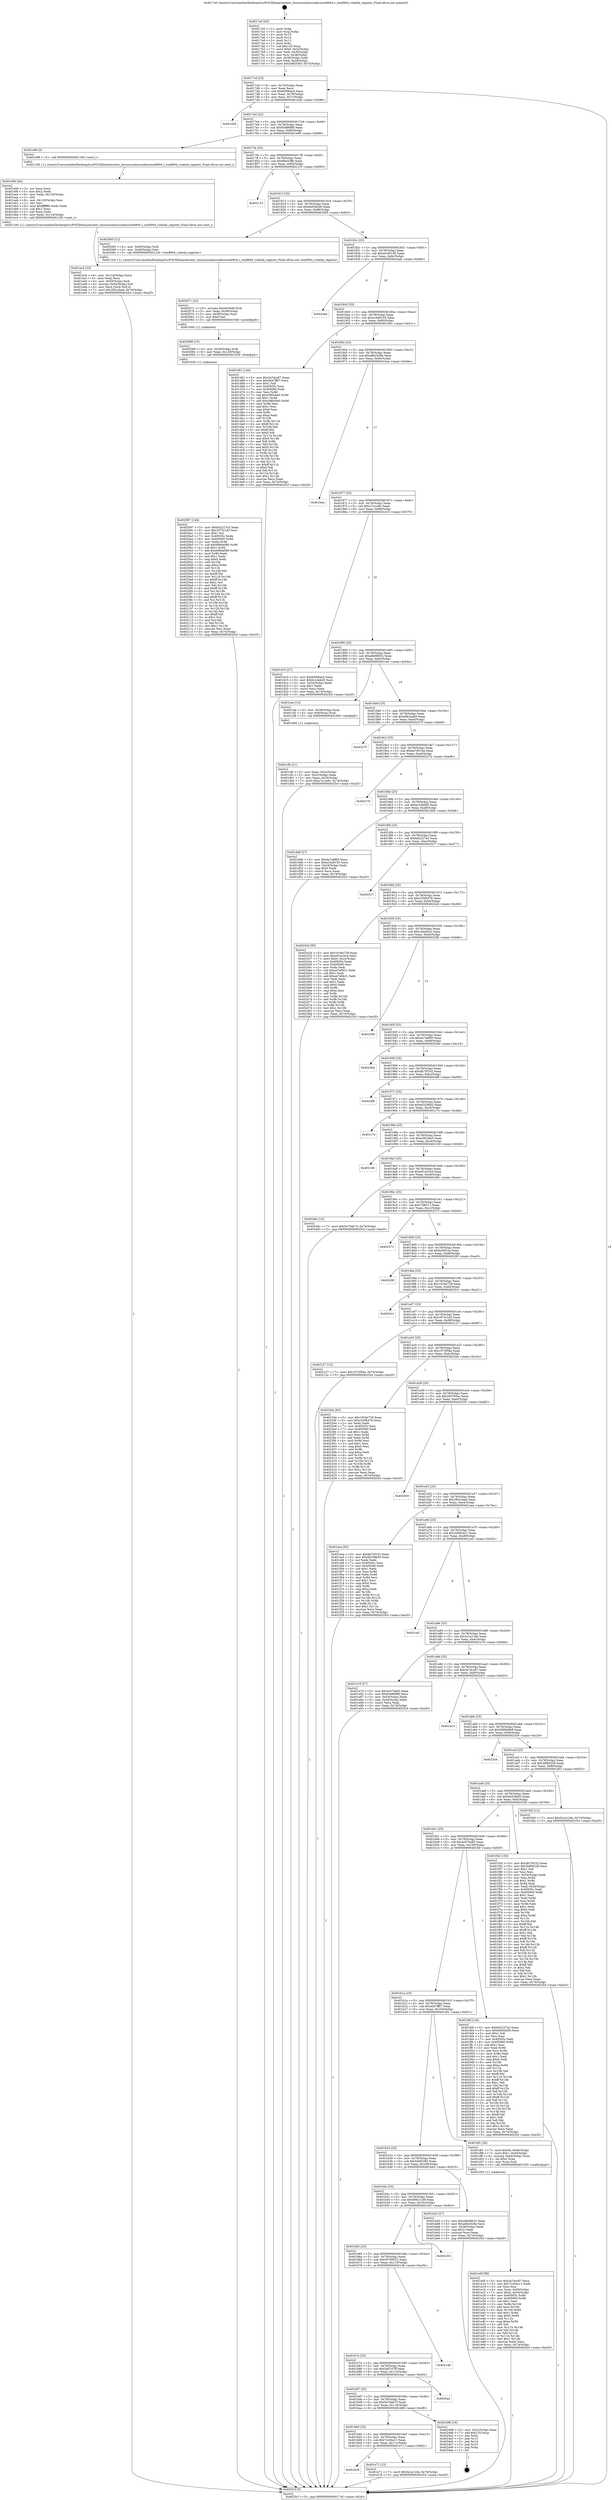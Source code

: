digraph "0x4017a0" {
  label = "0x4017a0 (/mnt/c/Users/mathe/Desktop/tcc/POCII/binaries/extr_linuxsoundsoccodecswm8904.c_wm8904_volatile_register_Final-ollvm.out::main(0))"
  labelloc = "t"
  node[shape=record]

  Entry [label="",width=0.3,height=0.3,shape=circle,fillcolor=black,style=filled]
  "0x4017cd" [label="{
     0x4017cd [23]\l
     | [instrs]\l
     &nbsp;&nbsp;0x4017cd \<+3\>: mov -0x74(%rbp),%eax\l
     &nbsp;&nbsp;0x4017d0 \<+2\>: mov %eax,%ecx\l
     &nbsp;&nbsp;0x4017d2 \<+6\>: sub $0x82f06ae5,%ecx\l
     &nbsp;&nbsp;0x4017d8 \<+3\>: mov %eax,-0x78(%rbp)\l
     &nbsp;&nbsp;0x4017db \<+3\>: mov %ecx,-0x7c(%rbp)\l
     &nbsp;&nbsp;0x4017de \<+6\>: je 0000000000401d2b \<main+0x58b\>\l
  }"]
  "0x401d2b" [label="{
     0x401d2b\l
  }", style=dashed]
  "0x4017e4" [label="{
     0x4017e4 [22]\l
     | [instrs]\l
     &nbsp;&nbsp;0x4017e4 \<+5\>: jmp 00000000004017e9 \<main+0x49\>\l
     &nbsp;&nbsp;0x4017e9 \<+3\>: mov -0x78(%rbp),%eax\l
     &nbsp;&nbsp;0x4017ec \<+5\>: sub $0x93d86f88,%eax\l
     &nbsp;&nbsp;0x4017f1 \<+3\>: mov %eax,-0x80(%rbp)\l
     &nbsp;&nbsp;0x4017f4 \<+6\>: je 0000000000401e98 \<main+0x6f8\>\l
  }"]
  Exit [label="",width=0.3,height=0.3,shape=circle,fillcolor=black,style=filled,peripheries=2]
  "0x401e98" [label="{
     0x401e98 [5]\l
     | [instrs]\l
     &nbsp;&nbsp;0x401e98 \<+5\>: call 0000000000401160 \<next_i\>\l
     | [calls]\l
     &nbsp;&nbsp;0x401160 \{1\} (/mnt/c/Users/mathe/Desktop/tcc/POCII/binaries/extr_linuxsoundsoccodecswm8904.c_wm8904_volatile_register_Final-ollvm.out::next_i)\l
  }"]
  "0x4017fa" [label="{
     0x4017fa [25]\l
     | [instrs]\l
     &nbsp;&nbsp;0x4017fa \<+5\>: jmp 00000000004017ff \<main+0x5f\>\l
     &nbsp;&nbsp;0x4017ff \<+3\>: mov -0x78(%rbp),%eax\l
     &nbsp;&nbsp;0x401802 \<+5\>: sub $0x98e43ffe,%eax\l
     &nbsp;&nbsp;0x401807 \<+6\>: mov %eax,-0x84(%rbp)\l
     &nbsp;&nbsp;0x40180d \<+6\>: je 0000000000402133 \<main+0x993\>\l
  }"]
  "0x402097" [label="{
     0x402097 [144]\l
     | [instrs]\l
     &nbsp;&nbsp;0x402097 \<+5\>: mov $0xbd2227a3,%eax\l
     &nbsp;&nbsp;0x40209c \<+5\>: mov $0x1873c1d3,%esi\l
     &nbsp;&nbsp;0x4020a1 \<+2\>: mov $0x1,%cl\l
     &nbsp;&nbsp;0x4020a3 \<+7\>: mov 0x40505c,%edx\l
     &nbsp;&nbsp;0x4020aa \<+8\>: mov 0x405060,%r8d\l
     &nbsp;&nbsp;0x4020b2 \<+3\>: mov %edx,%r9d\l
     &nbsp;&nbsp;0x4020b5 \<+7\>: sub $0xe99da080,%r9d\l
     &nbsp;&nbsp;0x4020bc \<+4\>: sub $0x1,%r9d\l
     &nbsp;&nbsp;0x4020c0 \<+7\>: add $0xe99da080,%r9d\l
     &nbsp;&nbsp;0x4020c7 \<+4\>: imul %r9d,%edx\l
     &nbsp;&nbsp;0x4020cb \<+3\>: and $0x1,%edx\l
     &nbsp;&nbsp;0x4020ce \<+3\>: cmp $0x0,%edx\l
     &nbsp;&nbsp;0x4020d1 \<+4\>: sete %r10b\l
     &nbsp;&nbsp;0x4020d5 \<+4\>: cmp $0xa,%r8d\l
     &nbsp;&nbsp;0x4020d9 \<+4\>: setl %r11b\l
     &nbsp;&nbsp;0x4020dd \<+3\>: mov %r10b,%bl\l
     &nbsp;&nbsp;0x4020e0 \<+3\>: xor $0xff,%bl\l
     &nbsp;&nbsp;0x4020e3 \<+3\>: mov %r11b,%r14b\l
     &nbsp;&nbsp;0x4020e6 \<+4\>: xor $0xff,%r14b\l
     &nbsp;&nbsp;0x4020ea \<+3\>: xor $0x1,%cl\l
     &nbsp;&nbsp;0x4020ed \<+3\>: mov %bl,%r15b\l
     &nbsp;&nbsp;0x4020f0 \<+4\>: and $0xff,%r15b\l
     &nbsp;&nbsp;0x4020f4 \<+3\>: and %cl,%r10b\l
     &nbsp;&nbsp;0x4020f7 \<+3\>: mov %r14b,%r12b\l
     &nbsp;&nbsp;0x4020fa \<+4\>: and $0xff,%r12b\l
     &nbsp;&nbsp;0x4020fe \<+3\>: and %cl,%r11b\l
     &nbsp;&nbsp;0x402101 \<+3\>: or %r10b,%r15b\l
     &nbsp;&nbsp;0x402104 \<+3\>: or %r11b,%r12b\l
     &nbsp;&nbsp;0x402107 \<+3\>: xor %r12b,%r15b\l
     &nbsp;&nbsp;0x40210a \<+3\>: or %r14b,%bl\l
     &nbsp;&nbsp;0x40210d \<+3\>: xor $0xff,%bl\l
     &nbsp;&nbsp;0x402110 \<+3\>: or $0x1,%cl\l
     &nbsp;&nbsp;0x402113 \<+2\>: and %cl,%bl\l
     &nbsp;&nbsp;0x402115 \<+3\>: or %bl,%r15b\l
     &nbsp;&nbsp;0x402118 \<+4\>: test $0x1,%r15b\l
     &nbsp;&nbsp;0x40211c \<+3\>: cmovne %esi,%eax\l
     &nbsp;&nbsp;0x40211f \<+3\>: mov %eax,-0x74(%rbp)\l
     &nbsp;&nbsp;0x402122 \<+5\>: jmp 00000000004025cf \<main+0xe2f\>\l
  }"]
  "0x402133" [label="{
     0x402133\l
  }", style=dashed]
  "0x401813" [label="{
     0x401813 [25]\l
     | [instrs]\l
     &nbsp;&nbsp;0x401813 \<+5\>: jmp 0000000000401818 \<main+0x78\>\l
     &nbsp;&nbsp;0x401818 \<+3\>: mov -0x78(%rbp),%eax\l
     &nbsp;&nbsp;0x40181b \<+5\>: sub $0x9a93d2d0,%eax\l
     &nbsp;&nbsp;0x401820 \<+6\>: mov %eax,-0x88(%rbp)\l
     &nbsp;&nbsp;0x401826 \<+6\>: je 0000000000402065 \<main+0x8c5\>\l
  }"]
  "0x402088" [label="{
     0x402088 [15]\l
     | [instrs]\l
     &nbsp;&nbsp;0x402088 \<+4\>: mov -0x50(%rbp),%rdi\l
     &nbsp;&nbsp;0x40208c \<+6\>: mov %eax,-0x128(%rbp)\l
     &nbsp;&nbsp;0x402092 \<+5\>: call 0000000000401030 \<free@plt\>\l
     | [calls]\l
     &nbsp;&nbsp;0x401030 \{1\} (unknown)\l
  }"]
  "0x402065" [label="{
     0x402065 [12]\l
     | [instrs]\l
     &nbsp;&nbsp;0x402065 \<+4\>: mov -0x50(%rbp),%rdi\l
     &nbsp;&nbsp;0x402069 \<+3\>: mov -0x40(%rbp),%esi\l
     &nbsp;&nbsp;0x40206c \<+5\>: call 00000000004013c0 \<wm8904_volatile_register\>\l
     | [calls]\l
     &nbsp;&nbsp;0x4013c0 \{1\} (/mnt/c/Users/mathe/Desktop/tcc/POCII/binaries/extr_linuxsoundsoccodecswm8904.c_wm8904_volatile_register_Final-ollvm.out::wm8904_volatile_register)\l
  }"]
  "0x40182c" [label="{
     0x40182c [25]\l
     | [instrs]\l
     &nbsp;&nbsp;0x40182c \<+5\>: jmp 0000000000401831 \<main+0x91\>\l
     &nbsp;&nbsp;0x401831 \<+3\>: mov -0x78(%rbp),%eax\l
     &nbsp;&nbsp;0x401834 \<+5\>: sub $0xa0cd5140,%eax\l
     &nbsp;&nbsp;0x401839 \<+6\>: mov %eax,-0x8c(%rbp)\l
     &nbsp;&nbsp;0x40183f \<+6\>: je 00000000004024ab \<main+0xd0b\>\l
  }"]
  "0x402071" [label="{
     0x402071 [23]\l
     | [instrs]\l
     &nbsp;&nbsp;0x402071 \<+10\>: movabs $0x4030d6,%rdi\l
     &nbsp;&nbsp;0x40207b \<+3\>: mov %eax,-0x58(%rbp)\l
     &nbsp;&nbsp;0x40207e \<+3\>: mov -0x58(%rbp),%esi\l
     &nbsp;&nbsp;0x402081 \<+2\>: mov $0x0,%al\l
     &nbsp;&nbsp;0x402083 \<+5\>: call 0000000000401040 \<printf@plt\>\l
     | [calls]\l
     &nbsp;&nbsp;0x401040 \{1\} (unknown)\l
  }"]
  "0x4024ab" [label="{
     0x4024ab\l
  }", style=dashed]
  "0x401845" [label="{
     0x401845 [25]\l
     | [instrs]\l
     &nbsp;&nbsp;0x401845 \<+5\>: jmp 000000000040184a \<main+0xaa\>\l
     &nbsp;&nbsp;0x40184a \<+3\>: mov -0x78(%rbp),%eax\l
     &nbsp;&nbsp;0x40184d \<+5\>: sub $0xa16a9155,%eax\l
     &nbsp;&nbsp;0x401852 \<+6\>: mov %eax,-0x90(%rbp)\l
     &nbsp;&nbsp;0x401858 \<+6\>: je 0000000000401d61 \<main+0x5c1\>\l
  }"]
  "0x401ec9" [label="{
     0x401ec9 [33]\l
     | [instrs]\l
     &nbsp;&nbsp;0x401ec9 \<+6\>: mov -0x124(%rbp),%ecx\l
     &nbsp;&nbsp;0x401ecf \<+3\>: imul %eax,%ecx\l
     &nbsp;&nbsp;0x401ed2 \<+4\>: mov -0x50(%rbp),%rdi\l
     &nbsp;&nbsp;0x401ed6 \<+4\>: movslq -0x54(%rbp),%r8\l
     &nbsp;&nbsp;0x401eda \<+4\>: mov %ecx,(%rdi,%r8,4)\l
     &nbsp;&nbsp;0x401ede \<+7\>: movl $0x283ccbad,-0x74(%rbp)\l
     &nbsp;&nbsp;0x401ee5 \<+5\>: jmp 00000000004025cf \<main+0xe2f\>\l
  }"]
  "0x401d61" [label="{
     0x401d61 [144]\l
     | [instrs]\l
     &nbsp;&nbsp;0x401d61 \<+5\>: mov $0x3a7dcc87,%eax\l
     &nbsp;&nbsp;0x401d66 \<+5\>: mov $0x4d47ff87,%ecx\l
     &nbsp;&nbsp;0x401d6b \<+2\>: mov $0x1,%dl\l
     &nbsp;&nbsp;0x401d6d \<+7\>: mov 0x40505c,%esi\l
     &nbsp;&nbsp;0x401d74 \<+7\>: mov 0x405060,%edi\l
     &nbsp;&nbsp;0x401d7b \<+3\>: mov %esi,%r8d\l
     &nbsp;&nbsp;0x401d7e \<+7\>: sub $0xc080cbe0,%r8d\l
     &nbsp;&nbsp;0x401d85 \<+4\>: sub $0x1,%r8d\l
     &nbsp;&nbsp;0x401d89 \<+7\>: add $0xc080cbe0,%r8d\l
     &nbsp;&nbsp;0x401d90 \<+4\>: imul %r8d,%esi\l
     &nbsp;&nbsp;0x401d94 \<+3\>: and $0x1,%esi\l
     &nbsp;&nbsp;0x401d97 \<+3\>: cmp $0x0,%esi\l
     &nbsp;&nbsp;0x401d9a \<+4\>: sete %r9b\l
     &nbsp;&nbsp;0x401d9e \<+3\>: cmp $0xa,%edi\l
     &nbsp;&nbsp;0x401da1 \<+4\>: setl %r10b\l
     &nbsp;&nbsp;0x401da5 \<+3\>: mov %r9b,%r11b\l
     &nbsp;&nbsp;0x401da8 \<+4\>: xor $0xff,%r11b\l
     &nbsp;&nbsp;0x401dac \<+3\>: mov %r10b,%bl\l
     &nbsp;&nbsp;0x401daf \<+3\>: xor $0xff,%bl\l
     &nbsp;&nbsp;0x401db2 \<+3\>: xor $0x0,%dl\l
     &nbsp;&nbsp;0x401db5 \<+3\>: mov %r11b,%r14b\l
     &nbsp;&nbsp;0x401db8 \<+4\>: and $0x0,%r14b\l
     &nbsp;&nbsp;0x401dbc \<+3\>: and %dl,%r9b\l
     &nbsp;&nbsp;0x401dbf \<+3\>: mov %bl,%r15b\l
     &nbsp;&nbsp;0x401dc2 \<+4\>: and $0x0,%r15b\l
     &nbsp;&nbsp;0x401dc6 \<+3\>: and %dl,%r10b\l
     &nbsp;&nbsp;0x401dc9 \<+3\>: or %r9b,%r14b\l
     &nbsp;&nbsp;0x401dcc \<+3\>: or %r10b,%r15b\l
     &nbsp;&nbsp;0x401dcf \<+3\>: xor %r15b,%r14b\l
     &nbsp;&nbsp;0x401dd2 \<+3\>: or %bl,%r11b\l
     &nbsp;&nbsp;0x401dd5 \<+4\>: xor $0xff,%r11b\l
     &nbsp;&nbsp;0x401dd9 \<+3\>: or $0x0,%dl\l
     &nbsp;&nbsp;0x401ddc \<+3\>: and %dl,%r11b\l
     &nbsp;&nbsp;0x401ddf \<+3\>: or %r11b,%r14b\l
     &nbsp;&nbsp;0x401de2 \<+4\>: test $0x1,%r14b\l
     &nbsp;&nbsp;0x401de6 \<+3\>: cmovne %ecx,%eax\l
     &nbsp;&nbsp;0x401de9 \<+3\>: mov %eax,-0x74(%rbp)\l
     &nbsp;&nbsp;0x401dec \<+5\>: jmp 00000000004025cf \<main+0xe2f\>\l
  }"]
  "0x40185e" [label="{
     0x40185e [25]\l
     | [instrs]\l
     &nbsp;&nbsp;0x40185e \<+5\>: jmp 0000000000401863 \<main+0xc3\>\l
     &nbsp;&nbsp;0x401863 \<+3\>: mov -0x78(%rbp),%eax\l
     &nbsp;&nbsp;0x401866 \<+5\>: sub $0xa662928e,%eax\l
     &nbsp;&nbsp;0x40186b \<+6\>: mov %eax,-0x94(%rbp)\l
     &nbsp;&nbsp;0x401871 \<+6\>: je 0000000000401bee \<main+0x44e\>\l
  }"]
  "0x401e9d" [label="{
     0x401e9d [44]\l
     | [instrs]\l
     &nbsp;&nbsp;0x401e9d \<+2\>: xor %ecx,%ecx\l
     &nbsp;&nbsp;0x401e9f \<+5\>: mov $0x2,%edx\l
     &nbsp;&nbsp;0x401ea4 \<+6\>: mov %edx,-0x120(%rbp)\l
     &nbsp;&nbsp;0x401eaa \<+1\>: cltd\l
     &nbsp;&nbsp;0x401eab \<+6\>: mov -0x120(%rbp),%esi\l
     &nbsp;&nbsp;0x401eb1 \<+2\>: idiv %esi\l
     &nbsp;&nbsp;0x401eb3 \<+6\>: imul $0xfffffffe,%edx,%edx\l
     &nbsp;&nbsp;0x401eb9 \<+3\>: sub $0x1,%ecx\l
     &nbsp;&nbsp;0x401ebc \<+2\>: sub %ecx,%edx\l
     &nbsp;&nbsp;0x401ebe \<+6\>: mov %edx,-0x124(%rbp)\l
     &nbsp;&nbsp;0x401ec4 \<+5\>: call 0000000000401160 \<next_i\>\l
     | [calls]\l
     &nbsp;&nbsp;0x401160 \{1\} (/mnt/c/Users/mathe/Desktop/tcc/POCII/binaries/extr_linuxsoundsoccodecswm8904.c_wm8904_volatile_register_Final-ollvm.out::next_i)\l
  }"]
  "0x401bee" [label="{
     0x401bee\l
  }", style=dashed]
  "0x401877" [label="{
     0x401877 [25]\l
     | [instrs]\l
     &nbsp;&nbsp;0x401877 \<+5\>: jmp 000000000040187c \<main+0xdc\>\l
     &nbsp;&nbsp;0x40187c \<+3\>: mov -0x78(%rbp),%eax\l
     &nbsp;&nbsp;0x40187f \<+5\>: sub $0xa7ccce8c,%eax\l
     &nbsp;&nbsp;0x401884 \<+6\>: mov %eax,-0x98(%rbp)\l
     &nbsp;&nbsp;0x40188a \<+6\>: je 0000000000401d10 \<main+0x570\>\l
  }"]
  "0x401bc9" [label="{
     0x401bc9\l
  }", style=dashed]
  "0x401d10" [label="{
     0x401d10 [27]\l
     | [instrs]\l
     &nbsp;&nbsp;0x401d10 \<+5\>: mov $0x82f06ae5,%eax\l
     &nbsp;&nbsp;0x401d15 \<+5\>: mov $0xbc1debd5,%ecx\l
     &nbsp;&nbsp;0x401d1a \<+3\>: mov -0x24(%rbp),%edx\l
     &nbsp;&nbsp;0x401d1d \<+3\>: cmp $0x1,%edx\l
     &nbsp;&nbsp;0x401d20 \<+3\>: cmovl %ecx,%eax\l
     &nbsp;&nbsp;0x401d23 \<+3\>: mov %eax,-0x74(%rbp)\l
     &nbsp;&nbsp;0x401d26 \<+5\>: jmp 00000000004025cf \<main+0xe2f\>\l
  }"]
  "0x401890" [label="{
     0x401890 [25]\l
     | [instrs]\l
     &nbsp;&nbsp;0x401890 \<+5\>: jmp 0000000000401895 \<main+0xf5\>\l
     &nbsp;&nbsp;0x401895 \<+3\>: mov -0x78(%rbp),%eax\l
     &nbsp;&nbsp;0x401898 \<+5\>: sub $0xa8b98032,%eax\l
     &nbsp;&nbsp;0x40189d \<+6\>: mov %eax,-0x9c(%rbp)\l
     &nbsp;&nbsp;0x4018a3 \<+6\>: je 0000000000401cee \<main+0x54e\>\l
  }"]
  "0x401e71" [label="{
     0x401e71 [12]\l
     | [instrs]\l
     &nbsp;&nbsp;0x401e71 \<+7\>: movl $0x3a1a12de,-0x74(%rbp)\l
     &nbsp;&nbsp;0x401e78 \<+5\>: jmp 00000000004025cf \<main+0xe2f\>\l
  }"]
  "0x401cee" [label="{
     0x401cee [13]\l
     | [instrs]\l
     &nbsp;&nbsp;0x401cee \<+4\>: mov -0x38(%rbp),%rax\l
     &nbsp;&nbsp;0x401cf2 \<+4\>: mov 0x8(%rax),%rdi\l
     &nbsp;&nbsp;0x401cf6 \<+5\>: call 0000000000401060 \<atoi@plt\>\l
     | [calls]\l
     &nbsp;&nbsp;0x401060 \{1\} (unknown)\l
  }"]
  "0x4018a9" [label="{
     0x4018a9 [25]\l
     | [instrs]\l
     &nbsp;&nbsp;0x4018a9 \<+5\>: jmp 00000000004018ae \<main+0x10e\>\l
     &nbsp;&nbsp;0x4018ae \<+3\>: mov -0x78(%rbp),%eax\l
     &nbsp;&nbsp;0x4018b1 \<+5\>: sub $0xa9b3aab9,%eax\l
     &nbsp;&nbsp;0x4018b6 \<+6\>: mov %eax,-0xa0(%rbp)\l
     &nbsp;&nbsp;0x4018bc \<+6\>: je 000000000040237f \<main+0xbdf\>\l
  }"]
  "0x401bb0" [label="{
     0x401bb0 [25]\l
     | [instrs]\l
     &nbsp;&nbsp;0x401bb0 \<+5\>: jmp 0000000000401bb5 \<main+0x415\>\l
     &nbsp;&nbsp;0x401bb5 \<+3\>: mov -0x78(%rbp),%eax\l
     &nbsp;&nbsp;0x401bb8 \<+5\>: sub $0x7cc04a11,%eax\l
     &nbsp;&nbsp;0x401bbd \<+6\>: mov %eax,-0x11c(%rbp)\l
     &nbsp;&nbsp;0x401bc3 \<+6\>: je 0000000000401e71 \<main+0x6d1\>\l
  }"]
  "0x40237f" [label="{
     0x40237f\l
  }", style=dashed]
  "0x4018c2" [label="{
     0x4018c2 [25]\l
     | [instrs]\l
     &nbsp;&nbsp;0x4018c2 \<+5\>: jmp 00000000004018c7 \<main+0x127\>\l
     &nbsp;&nbsp;0x4018c7 \<+3\>: mov -0x78(%rbp),%eax\l
     &nbsp;&nbsp;0x4018ca \<+5\>: sub $0xba78518a,%eax\l
     &nbsp;&nbsp;0x4018cf \<+6\>: mov %eax,-0xa4(%rbp)\l
     &nbsp;&nbsp;0x4018d5 \<+6\>: je 000000000040227b \<main+0xadb\>\l
  }"]
  "0x402498" [label="{
     0x402498 [19]\l
     | [instrs]\l
     &nbsp;&nbsp;0x402498 \<+3\>: mov -0x2c(%rbp),%eax\l
     &nbsp;&nbsp;0x40249b \<+7\>: add $0x120,%rsp\l
     &nbsp;&nbsp;0x4024a2 \<+1\>: pop %rbx\l
     &nbsp;&nbsp;0x4024a3 \<+2\>: pop %r12\l
     &nbsp;&nbsp;0x4024a5 \<+2\>: pop %r14\l
     &nbsp;&nbsp;0x4024a7 \<+2\>: pop %r15\l
     &nbsp;&nbsp;0x4024a9 \<+1\>: pop %rbp\l
     &nbsp;&nbsp;0x4024aa \<+1\>: ret\l
  }"]
  "0x40227b" [label="{
     0x40227b\l
  }", style=dashed]
  "0x4018db" [label="{
     0x4018db [25]\l
     | [instrs]\l
     &nbsp;&nbsp;0x4018db \<+5\>: jmp 00000000004018e0 \<main+0x140\>\l
     &nbsp;&nbsp;0x4018e0 \<+3\>: mov -0x78(%rbp),%eax\l
     &nbsp;&nbsp;0x4018e3 \<+5\>: sub $0xbc1debd5,%eax\l
     &nbsp;&nbsp;0x4018e8 \<+6\>: mov %eax,-0xa8(%rbp)\l
     &nbsp;&nbsp;0x4018ee \<+6\>: je 0000000000401d46 \<main+0x5a6\>\l
  }"]
  "0x401b97" [label="{
     0x401b97 [25]\l
     | [instrs]\l
     &nbsp;&nbsp;0x401b97 \<+5\>: jmp 0000000000401b9c \<main+0x3fc\>\l
     &nbsp;&nbsp;0x401b9c \<+3\>: mov -0x78(%rbp),%eax\l
     &nbsp;&nbsp;0x401b9f \<+5\>: sub $0x5e70de75,%eax\l
     &nbsp;&nbsp;0x401ba4 \<+6\>: mov %eax,-0x118(%rbp)\l
     &nbsp;&nbsp;0x401baa \<+6\>: je 0000000000402498 \<main+0xcf8\>\l
  }"]
  "0x401d46" [label="{
     0x401d46 [27]\l
     | [instrs]\l
     &nbsp;&nbsp;0x401d46 \<+5\>: mov $0xda7a6f60,%eax\l
     &nbsp;&nbsp;0x401d4b \<+5\>: mov $0xa16a9155,%ecx\l
     &nbsp;&nbsp;0x401d50 \<+3\>: mov -0x24(%rbp),%edx\l
     &nbsp;&nbsp;0x401d53 \<+3\>: cmp $0x0,%edx\l
     &nbsp;&nbsp;0x401d56 \<+3\>: cmove %ecx,%eax\l
     &nbsp;&nbsp;0x401d59 \<+3\>: mov %eax,-0x74(%rbp)\l
     &nbsp;&nbsp;0x401d5c \<+5\>: jmp 00000000004025cf \<main+0xe2f\>\l
  }"]
  "0x4018f4" [label="{
     0x4018f4 [25]\l
     | [instrs]\l
     &nbsp;&nbsp;0x4018f4 \<+5\>: jmp 00000000004018f9 \<main+0x159\>\l
     &nbsp;&nbsp;0x4018f9 \<+3\>: mov -0x78(%rbp),%eax\l
     &nbsp;&nbsp;0x4018fc \<+5\>: sub $0xbd2227a3,%eax\l
     &nbsp;&nbsp;0x401901 \<+6\>: mov %eax,-0xac(%rbp)\l
     &nbsp;&nbsp;0x401907 \<+6\>: je 0000000000402517 \<main+0xd77\>\l
  }"]
  "0x4025a2" [label="{
     0x4025a2\l
  }", style=dashed]
  "0x402517" [label="{
     0x402517\l
  }", style=dashed]
  "0x40190d" [label="{
     0x40190d [25]\l
     | [instrs]\l
     &nbsp;&nbsp;0x40190d \<+5\>: jmp 0000000000401912 \<main+0x172\>\l
     &nbsp;&nbsp;0x401912 \<+3\>: mov -0x78(%rbp),%eax\l
     &nbsp;&nbsp;0x401915 \<+5\>: sub $0xc329b478,%eax\l
     &nbsp;&nbsp;0x40191a \<+6\>: mov %eax,-0xb0(%rbp)\l
     &nbsp;&nbsp;0x401920 \<+6\>: je 000000000040242d \<main+0xc8d\>\l
  }"]
  "0x401b7e" [label="{
     0x401b7e [25]\l
     | [instrs]\l
     &nbsp;&nbsp;0x401b7e \<+5\>: jmp 0000000000401b83 \<main+0x3e3\>\l
     &nbsp;&nbsp;0x401b83 \<+3\>: mov -0x78(%rbp),%eax\l
     &nbsp;&nbsp;0x401b86 \<+5\>: sub $0x5a87d7ff,%eax\l
     &nbsp;&nbsp;0x401b8b \<+6\>: mov %eax,-0x114(%rbp)\l
     &nbsp;&nbsp;0x401b91 \<+6\>: je 00000000004025a2 \<main+0xe02\>\l
  }"]
  "0x40242d" [label="{
     0x40242d [95]\l
     | [instrs]\l
     &nbsp;&nbsp;0x40242d \<+5\>: mov $0x1034e729,%eax\l
     &nbsp;&nbsp;0x402432 \<+5\>: mov $0xe91a33cd,%ecx\l
     &nbsp;&nbsp;0x402437 \<+7\>: movl $0x0,-0x2c(%rbp)\l
     &nbsp;&nbsp;0x40243e \<+7\>: mov 0x40505c,%edx\l
     &nbsp;&nbsp;0x402445 \<+7\>: mov 0x405060,%esi\l
     &nbsp;&nbsp;0x40244c \<+2\>: mov %edx,%edi\l
     &nbsp;&nbsp;0x40244e \<+6\>: sub $0xee7e6b21,%edi\l
     &nbsp;&nbsp;0x402454 \<+3\>: sub $0x1,%edi\l
     &nbsp;&nbsp;0x402457 \<+6\>: add $0xee7e6b21,%edi\l
     &nbsp;&nbsp;0x40245d \<+3\>: imul %edi,%edx\l
     &nbsp;&nbsp;0x402460 \<+3\>: and $0x1,%edx\l
     &nbsp;&nbsp;0x402463 \<+3\>: cmp $0x0,%edx\l
     &nbsp;&nbsp;0x402466 \<+4\>: sete %r8b\l
     &nbsp;&nbsp;0x40246a \<+3\>: cmp $0xa,%esi\l
     &nbsp;&nbsp;0x40246d \<+4\>: setl %r9b\l
     &nbsp;&nbsp;0x402471 \<+3\>: mov %r8b,%r10b\l
     &nbsp;&nbsp;0x402474 \<+3\>: and %r9b,%r10b\l
     &nbsp;&nbsp;0x402477 \<+3\>: xor %r9b,%r8b\l
     &nbsp;&nbsp;0x40247a \<+3\>: or %r8b,%r10b\l
     &nbsp;&nbsp;0x40247d \<+4\>: test $0x1,%r10b\l
     &nbsp;&nbsp;0x402481 \<+3\>: cmovne %ecx,%eax\l
     &nbsp;&nbsp;0x402484 \<+3\>: mov %eax,-0x74(%rbp)\l
     &nbsp;&nbsp;0x402487 \<+5\>: jmp 00000000004025cf \<main+0xe2f\>\l
  }"]
  "0x401926" [label="{
     0x401926 [25]\l
     | [instrs]\l
     &nbsp;&nbsp;0x401926 \<+5\>: jmp 000000000040192b \<main+0x18b\>\l
     &nbsp;&nbsp;0x40192b \<+3\>: mov -0x78(%rbp),%eax\l
     &nbsp;&nbsp;0x40192e \<+5\>: sub $0xc4da45c2,%eax\l
     &nbsp;&nbsp;0x401933 \<+6\>: mov %eax,-0xb4(%rbp)\l
     &nbsp;&nbsp;0x401939 \<+6\>: je 000000000040230b \<main+0xb6b\>\l
  }"]
  "0x4021db" [label="{
     0x4021db\l
  }", style=dashed]
  "0x40230b" [label="{
     0x40230b\l
  }", style=dashed]
  "0x40193f" [label="{
     0x40193f [25]\l
     | [instrs]\l
     &nbsp;&nbsp;0x40193f \<+5\>: jmp 0000000000401944 \<main+0x1a4\>\l
     &nbsp;&nbsp;0x401944 \<+3\>: mov -0x78(%rbp),%eax\l
     &nbsp;&nbsp;0x401947 \<+5\>: sub $0xda7a6f60,%eax\l
     &nbsp;&nbsp;0x40194c \<+6\>: mov %eax,-0xb8(%rbp)\l
     &nbsp;&nbsp;0x401952 \<+6\>: je 00000000004023bd \<main+0xc1d\>\l
  }"]
  "0x401b65" [label="{
     0x401b65 [25]\l
     | [instrs]\l
     &nbsp;&nbsp;0x401b65 \<+5\>: jmp 0000000000401b6a \<main+0x3ca\>\l
     &nbsp;&nbsp;0x401b6a \<+3\>: mov -0x78(%rbp),%eax\l
     &nbsp;&nbsp;0x401b6d \<+5\>: sub $0x59789532,%eax\l
     &nbsp;&nbsp;0x401b72 \<+6\>: mov %eax,-0x110(%rbp)\l
     &nbsp;&nbsp;0x401b78 \<+6\>: je 00000000004021db \<main+0xa3b\>\l
  }"]
  "0x4023bd" [label="{
     0x4023bd\l
  }", style=dashed]
  "0x401958" [label="{
     0x401958 [25]\l
     | [instrs]\l
     &nbsp;&nbsp;0x401958 \<+5\>: jmp 000000000040195d \<main+0x1bd\>\l
     &nbsp;&nbsp;0x40195d \<+3\>: mov -0x78(%rbp),%eax\l
     &nbsp;&nbsp;0x401960 \<+5\>: sub $0xdb75f102,%eax\l
     &nbsp;&nbsp;0x401965 \<+6\>: mov %eax,-0xbc(%rbp)\l
     &nbsp;&nbsp;0x40196b \<+6\>: je 00000000004024f8 \<main+0xd58\>\l
  }"]
  "0x402183" [label="{
     0x402183\l
  }", style=dashed]
  "0x4024f8" [label="{
     0x4024f8\l
  }", style=dashed]
  "0x401971" [label="{
     0x401971 [25]\l
     | [instrs]\l
     &nbsp;&nbsp;0x401971 \<+5\>: jmp 0000000000401976 \<main+0x1d6\>\l
     &nbsp;&nbsp;0x401976 \<+3\>: mov -0x78(%rbp),%eax\l
     &nbsp;&nbsp;0x401979 \<+5\>: sub $0xe03206d3,%eax\l
     &nbsp;&nbsp;0x40197e \<+6\>: mov %eax,-0xc0(%rbp)\l
     &nbsp;&nbsp;0x401984 \<+6\>: je 0000000000401c7e \<main+0x4de\>\l
  }"]
  "0x401e0f" [label="{
     0x401e0f [98]\l
     | [instrs]\l
     &nbsp;&nbsp;0x401e0f \<+5\>: mov $0x3a7dcc87,%ecx\l
     &nbsp;&nbsp;0x401e14 \<+5\>: mov $0x7cc04a11,%edx\l
     &nbsp;&nbsp;0x401e19 \<+2\>: xor %esi,%esi\l
     &nbsp;&nbsp;0x401e1b \<+4\>: mov %rax,-0x50(%rbp)\l
     &nbsp;&nbsp;0x401e1f \<+7\>: movl $0x0,-0x54(%rbp)\l
     &nbsp;&nbsp;0x401e26 \<+8\>: mov 0x40505c,%r8d\l
     &nbsp;&nbsp;0x401e2e \<+8\>: mov 0x405060,%r9d\l
     &nbsp;&nbsp;0x401e36 \<+3\>: sub $0x1,%esi\l
     &nbsp;&nbsp;0x401e39 \<+3\>: mov %r8d,%r10d\l
     &nbsp;&nbsp;0x401e3c \<+3\>: add %esi,%r10d\l
     &nbsp;&nbsp;0x401e3f \<+4\>: imul %r10d,%r8d\l
     &nbsp;&nbsp;0x401e43 \<+4\>: and $0x1,%r8d\l
     &nbsp;&nbsp;0x401e47 \<+4\>: cmp $0x0,%r8d\l
     &nbsp;&nbsp;0x401e4b \<+4\>: sete %r11b\l
     &nbsp;&nbsp;0x401e4f \<+4\>: cmp $0xa,%r9d\l
     &nbsp;&nbsp;0x401e53 \<+3\>: setl %bl\l
     &nbsp;&nbsp;0x401e56 \<+3\>: mov %r11b,%r14b\l
     &nbsp;&nbsp;0x401e59 \<+3\>: and %bl,%r14b\l
     &nbsp;&nbsp;0x401e5c \<+3\>: xor %bl,%r11b\l
     &nbsp;&nbsp;0x401e5f \<+3\>: or %r11b,%r14b\l
     &nbsp;&nbsp;0x401e62 \<+4\>: test $0x1,%r14b\l
     &nbsp;&nbsp;0x401e66 \<+3\>: cmovne %edx,%ecx\l
     &nbsp;&nbsp;0x401e69 \<+3\>: mov %ecx,-0x74(%rbp)\l
     &nbsp;&nbsp;0x401e6c \<+5\>: jmp 00000000004025cf \<main+0xe2f\>\l
  }"]
  "0x401c7e" [label="{
     0x401c7e\l
  }", style=dashed]
  "0x40198a" [label="{
     0x40198a [25]\l
     | [instrs]\l
     &nbsp;&nbsp;0x40198a \<+5\>: jmp 000000000040198f \<main+0x1ef\>\l
     &nbsp;&nbsp;0x40198f \<+3\>: mov -0x78(%rbp),%eax\l
     &nbsp;&nbsp;0x401992 \<+5\>: sub $0xe091fae5,%eax\l
     &nbsp;&nbsp;0x401997 \<+6\>: mov %eax,-0xc4(%rbp)\l
     &nbsp;&nbsp;0x40199d \<+6\>: je 0000000000402168 \<main+0x9c8\>\l
  }"]
  "0x401cfb" [label="{
     0x401cfb [21]\l
     | [instrs]\l
     &nbsp;&nbsp;0x401cfb \<+3\>: mov %eax,-0x3c(%rbp)\l
     &nbsp;&nbsp;0x401cfe \<+3\>: mov -0x3c(%rbp),%eax\l
     &nbsp;&nbsp;0x401d01 \<+3\>: mov %eax,-0x24(%rbp)\l
     &nbsp;&nbsp;0x401d04 \<+7\>: movl $0xa7ccce8c,-0x74(%rbp)\l
     &nbsp;&nbsp;0x401d0b \<+5\>: jmp 00000000004025cf \<main+0xe2f\>\l
  }"]
  "0x402168" [label="{
     0x402168\l
  }", style=dashed]
  "0x4019a3" [label="{
     0x4019a3 [25]\l
     | [instrs]\l
     &nbsp;&nbsp;0x4019a3 \<+5\>: jmp 00000000004019a8 \<main+0x208\>\l
     &nbsp;&nbsp;0x4019a8 \<+3\>: mov -0x78(%rbp),%eax\l
     &nbsp;&nbsp;0x4019ab \<+5\>: sub $0xe91a33cd,%eax\l
     &nbsp;&nbsp;0x4019b0 \<+6\>: mov %eax,-0xc8(%rbp)\l
     &nbsp;&nbsp;0x4019b6 \<+6\>: je 000000000040248c \<main+0xcec\>\l
  }"]
  "0x4017a0" [label="{
     0x4017a0 [45]\l
     | [instrs]\l
     &nbsp;&nbsp;0x4017a0 \<+1\>: push %rbp\l
     &nbsp;&nbsp;0x4017a1 \<+3\>: mov %rsp,%rbp\l
     &nbsp;&nbsp;0x4017a4 \<+2\>: push %r15\l
     &nbsp;&nbsp;0x4017a6 \<+2\>: push %r14\l
     &nbsp;&nbsp;0x4017a8 \<+2\>: push %r12\l
     &nbsp;&nbsp;0x4017aa \<+1\>: push %rbx\l
     &nbsp;&nbsp;0x4017ab \<+7\>: sub $0x120,%rsp\l
     &nbsp;&nbsp;0x4017b2 \<+7\>: movl $0x0,-0x2c(%rbp)\l
     &nbsp;&nbsp;0x4017b9 \<+3\>: mov %edi,-0x30(%rbp)\l
     &nbsp;&nbsp;0x4017bc \<+4\>: mov %rsi,-0x38(%rbp)\l
     &nbsp;&nbsp;0x4017c0 \<+3\>: mov -0x30(%rbp),%edi\l
     &nbsp;&nbsp;0x4017c3 \<+3\>: mov %edi,-0x28(%rbp)\l
     &nbsp;&nbsp;0x4017c6 \<+7\>: movl $0x54fd3365,-0x74(%rbp)\l
  }"]
  "0x40248c" [label="{
     0x40248c [12]\l
     | [instrs]\l
     &nbsp;&nbsp;0x40248c \<+7\>: movl $0x5e70de75,-0x74(%rbp)\l
     &nbsp;&nbsp;0x402493 \<+5\>: jmp 00000000004025cf \<main+0xe2f\>\l
  }"]
  "0x4019bc" [label="{
     0x4019bc [25]\l
     | [instrs]\l
     &nbsp;&nbsp;0x4019bc \<+5\>: jmp 00000000004019c1 \<main+0x221\>\l
     &nbsp;&nbsp;0x4019c1 \<+3\>: mov -0x78(%rbp),%eax\l
     &nbsp;&nbsp;0x4019c4 \<+5\>: sub $0x72f6511,%eax\l
     &nbsp;&nbsp;0x4019c9 \<+6\>: mov %eax,-0xcc(%rbp)\l
     &nbsp;&nbsp;0x4019cf \<+6\>: je 0000000000402373 \<main+0xbd3\>\l
  }"]
  "0x4025cf" [label="{
     0x4025cf [5]\l
     | [instrs]\l
     &nbsp;&nbsp;0x4025cf \<+5\>: jmp 00000000004017cd \<main+0x2d\>\l
  }"]
  "0x402373" [label="{
     0x402373\l
  }", style=dashed]
  "0x4019d5" [label="{
     0x4019d5 [25]\l
     | [instrs]\l
     &nbsp;&nbsp;0x4019d5 \<+5\>: jmp 00000000004019da \<main+0x23a\>\l
     &nbsp;&nbsp;0x4019da \<+3\>: mov -0x78(%rbp),%eax\l
     &nbsp;&nbsp;0x4019dd \<+5\>: sub $0xbc9023a,%eax\l
     &nbsp;&nbsp;0x4019e2 \<+6\>: mov %eax,-0xd0(%rbp)\l
     &nbsp;&nbsp;0x4019e8 \<+6\>: je 000000000040226f \<main+0xacf\>\l
  }"]
  "0x401b4c" [label="{
     0x401b4c [25]\l
     | [instrs]\l
     &nbsp;&nbsp;0x401b4c \<+5\>: jmp 0000000000401b51 \<main+0x3b1\>\l
     &nbsp;&nbsp;0x401b51 \<+3\>: mov -0x78(%rbp),%eax\l
     &nbsp;&nbsp;0x401b54 \<+5\>: sub $0x5892c1d9,%eax\l
     &nbsp;&nbsp;0x401b59 \<+6\>: mov %eax,-0x10c(%rbp)\l
     &nbsp;&nbsp;0x401b5f \<+6\>: je 0000000000402183 \<main+0x9e3\>\l
  }"]
  "0x40226f" [label="{
     0x40226f\l
  }", style=dashed]
  "0x4019ee" [label="{
     0x4019ee [25]\l
     | [instrs]\l
     &nbsp;&nbsp;0x4019ee \<+5\>: jmp 00000000004019f3 \<main+0x253\>\l
     &nbsp;&nbsp;0x4019f3 \<+3\>: mov -0x78(%rbp),%eax\l
     &nbsp;&nbsp;0x4019f6 \<+5\>: sub $0x1034e729,%eax\l
     &nbsp;&nbsp;0x4019fb \<+6\>: mov %eax,-0xd4(%rbp)\l
     &nbsp;&nbsp;0x401a01 \<+6\>: je 00000000004025c1 \<main+0xe21\>\l
  }"]
  "0x401bd3" [label="{
     0x401bd3 [27]\l
     | [instrs]\l
     &nbsp;&nbsp;0x401bd3 \<+5\>: mov $0xa8b98032,%eax\l
     &nbsp;&nbsp;0x401bd8 \<+5\>: mov $0xa662928e,%ecx\l
     &nbsp;&nbsp;0x401bdd \<+3\>: mov -0x28(%rbp),%edx\l
     &nbsp;&nbsp;0x401be0 \<+3\>: cmp $0x2,%edx\l
     &nbsp;&nbsp;0x401be3 \<+3\>: cmovne %ecx,%eax\l
     &nbsp;&nbsp;0x401be6 \<+3\>: mov %eax,-0x74(%rbp)\l
     &nbsp;&nbsp;0x401be9 \<+5\>: jmp 00000000004025cf \<main+0xe2f\>\l
  }"]
  "0x4025c1" [label="{
     0x4025c1\l
  }", style=dashed]
  "0x401a07" [label="{
     0x401a07 [25]\l
     | [instrs]\l
     &nbsp;&nbsp;0x401a07 \<+5\>: jmp 0000000000401a0c \<main+0x26c\>\l
     &nbsp;&nbsp;0x401a0c \<+3\>: mov -0x78(%rbp),%eax\l
     &nbsp;&nbsp;0x401a0f \<+5\>: sub $0x1873c1d3,%eax\l
     &nbsp;&nbsp;0x401a14 \<+6\>: mov %eax,-0xd8(%rbp)\l
     &nbsp;&nbsp;0x401a1a \<+6\>: je 0000000000402127 \<main+0x987\>\l
  }"]
  "0x401b33" [label="{
     0x401b33 [25]\l
     | [instrs]\l
     &nbsp;&nbsp;0x401b33 \<+5\>: jmp 0000000000401b38 \<main+0x398\>\l
     &nbsp;&nbsp;0x401b38 \<+3\>: mov -0x78(%rbp),%eax\l
     &nbsp;&nbsp;0x401b3b \<+5\>: sub $0x54fd3365,%eax\l
     &nbsp;&nbsp;0x401b40 \<+6\>: mov %eax,-0x108(%rbp)\l
     &nbsp;&nbsp;0x401b46 \<+6\>: je 0000000000401bd3 \<main+0x433\>\l
  }"]
  "0x402127" [label="{
     0x402127 [12]\l
     | [instrs]\l
     &nbsp;&nbsp;0x402127 \<+7\>: movl $0x1972f56a,-0x74(%rbp)\l
     &nbsp;&nbsp;0x40212e \<+5\>: jmp 00000000004025cf \<main+0xe2f\>\l
  }"]
  "0x401a20" [label="{
     0x401a20 [25]\l
     | [instrs]\l
     &nbsp;&nbsp;0x401a20 \<+5\>: jmp 0000000000401a25 \<main+0x285\>\l
     &nbsp;&nbsp;0x401a25 \<+3\>: mov -0x78(%rbp),%eax\l
     &nbsp;&nbsp;0x401a28 \<+5\>: sub $0x1972f56a,%eax\l
     &nbsp;&nbsp;0x401a2d \<+6\>: mov %eax,-0xdc(%rbp)\l
     &nbsp;&nbsp;0x401a33 \<+6\>: je 00000000004023da \<main+0xc3a\>\l
  }"]
  "0x401df1" [label="{
     0x401df1 [30]\l
     | [instrs]\l
     &nbsp;&nbsp;0x401df1 \<+7\>: movl $0x64,-0x40(%rbp)\l
     &nbsp;&nbsp;0x401df8 \<+7\>: movl $0x1,-0x44(%rbp)\l
     &nbsp;&nbsp;0x401dff \<+4\>: movslq -0x44(%rbp),%rax\l
     &nbsp;&nbsp;0x401e03 \<+4\>: shl $0x2,%rax\l
     &nbsp;&nbsp;0x401e07 \<+3\>: mov %rax,%rdi\l
     &nbsp;&nbsp;0x401e0a \<+5\>: call 0000000000401050 \<malloc@plt\>\l
     | [calls]\l
     &nbsp;&nbsp;0x401050 \{1\} (unknown)\l
  }"]
  "0x4023da" [label="{
     0x4023da [83]\l
     | [instrs]\l
     &nbsp;&nbsp;0x4023da \<+5\>: mov $0x1034e729,%eax\l
     &nbsp;&nbsp;0x4023df \<+5\>: mov $0xc329b478,%ecx\l
     &nbsp;&nbsp;0x4023e4 \<+2\>: xor %edx,%edx\l
     &nbsp;&nbsp;0x4023e6 \<+7\>: mov 0x40505c,%esi\l
     &nbsp;&nbsp;0x4023ed \<+7\>: mov 0x405060,%edi\l
     &nbsp;&nbsp;0x4023f4 \<+3\>: sub $0x1,%edx\l
     &nbsp;&nbsp;0x4023f7 \<+3\>: mov %esi,%r8d\l
     &nbsp;&nbsp;0x4023fa \<+3\>: add %edx,%r8d\l
     &nbsp;&nbsp;0x4023fd \<+4\>: imul %r8d,%esi\l
     &nbsp;&nbsp;0x402401 \<+3\>: and $0x1,%esi\l
     &nbsp;&nbsp;0x402404 \<+3\>: cmp $0x0,%esi\l
     &nbsp;&nbsp;0x402407 \<+4\>: sete %r9b\l
     &nbsp;&nbsp;0x40240b \<+3\>: cmp $0xa,%edi\l
     &nbsp;&nbsp;0x40240e \<+4\>: setl %r10b\l
     &nbsp;&nbsp;0x402412 \<+3\>: mov %r9b,%r11b\l
     &nbsp;&nbsp;0x402415 \<+3\>: and %r10b,%r11b\l
     &nbsp;&nbsp;0x402418 \<+3\>: xor %r10b,%r9b\l
     &nbsp;&nbsp;0x40241b \<+3\>: or %r9b,%r11b\l
     &nbsp;&nbsp;0x40241e \<+4\>: test $0x1,%r11b\l
     &nbsp;&nbsp;0x402422 \<+3\>: cmovne %ecx,%eax\l
     &nbsp;&nbsp;0x402425 \<+3\>: mov %eax,-0x74(%rbp)\l
     &nbsp;&nbsp;0x402428 \<+5\>: jmp 00000000004025cf \<main+0xe2f\>\l
  }"]
  "0x401a39" [label="{
     0x401a39 [25]\l
     | [instrs]\l
     &nbsp;&nbsp;0x401a39 \<+5\>: jmp 0000000000401a3e \<main+0x29e\>\l
     &nbsp;&nbsp;0x401a3e \<+3\>: mov -0x78(%rbp),%eax\l
     &nbsp;&nbsp;0x401a41 \<+5\>: sub $0x20d795ac,%eax\l
     &nbsp;&nbsp;0x401a46 \<+6\>: mov %eax,-0xe0(%rbp)\l
     &nbsp;&nbsp;0x401a4c \<+6\>: je 0000000000402555 \<main+0xdb5\>\l
  }"]
  "0x401b1a" [label="{
     0x401b1a [25]\l
     | [instrs]\l
     &nbsp;&nbsp;0x401b1a \<+5\>: jmp 0000000000401b1f \<main+0x37f\>\l
     &nbsp;&nbsp;0x401b1f \<+3\>: mov -0x78(%rbp),%eax\l
     &nbsp;&nbsp;0x401b22 \<+5\>: sub $0x4d47ff87,%eax\l
     &nbsp;&nbsp;0x401b27 \<+6\>: mov %eax,-0x104(%rbp)\l
     &nbsp;&nbsp;0x401b2d \<+6\>: je 0000000000401df1 \<main+0x651\>\l
  }"]
  "0x402555" [label="{
     0x402555\l
  }", style=dashed]
  "0x401a52" [label="{
     0x401a52 [25]\l
     | [instrs]\l
     &nbsp;&nbsp;0x401a52 \<+5\>: jmp 0000000000401a57 \<main+0x2b7\>\l
     &nbsp;&nbsp;0x401a57 \<+3\>: mov -0x78(%rbp),%eax\l
     &nbsp;&nbsp;0x401a5a \<+5\>: sub $0x283ccbad,%eax\l
     &nbsp;&nbsp;0x401a5f \<+6\>: mov %eax,-0xe4(%rbp)\l
     &nbsp;&nbsp;0x401a65 \<+6\>: je 0000000000401eea \<main+0x74a\>\l
  }"]
  "0x401fdf" [label="{
     0x401fdf [134]\l
     | [instrs]\l
     &nbsp;&nbsp;0x401fdf \<+5\>: mov $0xbd2227a3,%eax\l
     &nbsp;&nbsp;0x401fe4 \<+5\>: mov $0x9a93d2d0,%ecx\l
     &nbsp;&nbsp;0x401fe9 \<+2\>: mov $0x1,%dl\l
     &nbsp;&nbsp;0x401feb \<+2\>: xor %esi,%esi\l
     &nbsp;&nbsp;0x401fed \<+7\>: mov 0x40505c,%edi\l
     &nbsp;&nbsp;0x401ff4 \<+8\>: mov 0x405060,%r8d\l
     &nbsp;&nbsp;0x401ffc \<+3\>: sub $0x1,%esi\l
     &nbsp;&nbsp;0x401fff \<+3\>: mov %edi,%r9d\l
     &nbsp;&nbsp;0x402002 \<+3\>: add %esi,%r9d\l
     &nbsp;&nbsp;0x402005 \<+4\>: imul %r9d,%edi\l
     &nbsp;&nbsp;0x402009 \<+3\>: and $0x1,%edi\l
     &nbsp;&nbsp;0x40200c \<+3\>: cmp $0x0,%edi\l
     &nbsp;&nbsp;0x40200f \<+4\>: sete %r10b\l
     &nbsp;&nbsp;0x402013 \<+4\>: cmp $0xa,%r8d\l
     &nbsp;&nbsp;0x402017 \<+4\>: setl %r11b\l
     &nbsp;&nbsp;0x40201b \<+3\>: mov %r10b,%bl\l
     &nbsp;&nbsp;0x40201e \<+3\>: xor $0xff,%bl\l
     &nbsp;&nbsp;0x402021 \<+3\>: mov %r11b,%r14b\l
     &nbsp;&nbsp;0x402024 \<+4\>: xor $0xff,%r14b\l
     &nbsp;&nbsp;0x402028 \<+3\>: xor $0x1,%dl\l
     &nbsp;&nbsp;0x40202b \<+3\>: mov %bl,%r15b\l
     &nbsp;&nbsp;0x40202e \<+4\>: and $0xff,%r15b\l
     &nbsp;&nbsp;0x402032 \<+3\>: and %dl,%r10b\l
     &nbsp;&nbsp;0x402035 \<+3\>: mov %r14b,%r12b\l
     &nbsp;&nbsp;0x402038 \<+4\>: and $0xff,%r12b\l
     &nbsp;&nbsp;0x40203c \<+3\>: and %dl,%r11b\l
     &nbsp;&nbsp;0x40203f \<+3\>: or %r10b,%r15b\l
     &nbsp;&nbsp;0x402042 \<+3\>: or %r11b,%r12b\l
     &nbsp;&nbsp;0x402045 \<+3\>: xor %r12b,%r15b\l
     &nbsp;&nbsp;0x402048 \<+3\>: or %r14b,%bl\l
     &nbsp;&nbsp;0x40204b \<+3\>: xor $0xff,%bl\l
     &nbsp;&nbsp;0x40204e \<+3\>: or $0x1,%dl\l
     &nbsp;&nbsp;0x402051 \<+2\>: and %dl,%bl\l
     &nbsp;&nbsp;0x402053 \<+3\>: or %bl,%r15b\l
     &nbsp;&nbsp;0x402056 \<+4\>: test $0x1,%r15b\l
     &nbsp;&nbsp;0x40205a \<+3\>: cmovne %ecx,%eax\l
     &nbsp;&nbsp;0x40205d \<+3\>: mov %eax,-0x74(%rbp)\l
     &nbsp;&nbsp;0x402060 \<+5\>: jmp 00000000004025cf \<main+0xe2f\>\l
  }"]
  "0x401eea" [label="{
     0x401eea [83]\l
     | [instrs]\l
     &nbsp;&nbsp;0x401eea \<+5\>: mov $0xdb75f102,%eax\l
     &nbsp;&nbsp;0x401eef \<+5\>: mov $0x4b328b93,%ecx\l
     &nbsp;&nbsp;0x401ef4 \<+2\>: xor %edx,%edx\l
     &nbsp;&nbsp;0x401ef6 \<+7\>: mov 0x40505c,%esi\l
     &nbsp;&nbsp;0x401efd \<+7\>: mov 0x405060,%edi\l
     &nbsp;&nbsp;0x401f04 \<+3\>: sub $0x1,%edx\l
     &nbsp;&nbsp;0x401f07 \<+3\>: mov %esi,%r8d\l
     &nbsp;&nbsp;0x401f0a \<+3\>: add %edx,%r8d\l
     &nbsp;&nbsp;0x401f0d \<+4\>: imul %r8d,%esi\l
     &nbsp;&nbsp;0x401f11 \<+3\>: and $0x1,%esi\l
     &nbsp;&nbsp;0x401f14 \<+3\>: cmp $0x0,%esi\l
     &nbsp;&nbsp;0x401f17 \<+4\>: sete %r9b\l
     &nbsp;&nbsp;0x401f1b \<+3\>: cmp $0xa,%edi\l
     &nbsp;&nbsp;0x401f1e \<+4\>: setl %r10b\l
     &nbsp;&nbsp;0x401f22 \<+3\>: mov %r9b,%r11b\l
     &nbsp;&nbsp;0x401f25 \<+3\>: and %r10b,%r11b\l
     &nbsp;&nbsp;0x401f28 \<+3\>: xor %r10b,%r9b\l
     &nbsp;&nbsp;0x401f2b \<+3\>: or %r9b,%r11b\l
     &nbsp;&nbsp;0x401f2e \<+4\>: test $0x1,%r11b\l
     &nbsp;&nbsp;0x401f32 \<+3\>: cmovne %ecx,%eax\l
     &nbsp;&nbsp;0x401f35 \<+3\>: mov %eax,-0x74(%rbp)\l
     &nbsp;&nbsp;0x401f38 \<+5\>: jmp 00000000004025cf \<main+0xe2f\>\l
  }"]
  "0x401a6b" [label="{
     0x401a6b [25]\l
     | [instrs]\l
     &nbsp;&nbsp;0x401a6b \<+5\>: jmp 0000000000401a70 \<main+0x2d0\>\l
     &nbsp;&nbsp;0x401a70 \<+3\>: mov -0x78(%rbp),%eax\l
     &nbsp;&nbsp;0x401a73 \<+5\>: sub $0x2d062e21,%eax\l
     &nbsp;&nbsp;0x401a78 \<+6\>: mov %eax,-0xe8(%rbp)\l
     &nbsp;&nbsp;0x401a7e \<+6\>: je 0000000000401ce2 \<main+0x542\>\l
  }"]
  "0x401b01" [label="{
     0x401b01 [25]\l
     | [instrs]\l
     &nbsp;&nbsp;0x401b01 \<+5\>: jmp 0000000000401b06 \<main+0x366\>\l
     &nbsp;&nbsp;0x401b06 \<+3\>: mov -0x78(%rbp),%eax\l
     &nbsp;&nbsp;0x401b09 \<+5\>: sub $0x4c07be85,%eax\l
     &nbsp;&nbsp;0x401b0e \<+6\>: mov %eax,-0x100(%rbp)\l
     &nbsp;&nbsp;0x401b14 \<+6\>: je 0000000000401fdf \<main+0x83f\>\l
  }"]
  "0x401ce2" [label="{
     0x401ce2\l
  }", style=dashed]
  "0x401a84" [label="{
     0x401a84 [25]\l
     | [instrs]\l
     &nbsp;&nbsp;0x401a84 \<+5\>: jmp 0000000000401a89 \<main+0x2e9\>\l
     &nbsp;&nbsp;0x401a89 \<+3\>: mov -0x78(%rbp),%eax\l
     &nbsp;&nbsp;0x401a8c \<+5\>: sub $0x3a1a12de,%eax\l
     &nbsp;&nbsp;0x401a91 \<+6\>: mov %eax,-0xec(%rbp)\l
     &nbsp;&nbsp;0x401a97 \<+6\>: je 0000000000401e7d \<main+0x6dd\>\l
  }"]
  "0x401f3d" [label="{
     0x401f3d [150]\l
     | [instrs]\l
     &nbsp;&nbsp;0x401f3d \<+5\>: mov $0xdb75f102,%eax\l
     &nbsp;&nbsp;0x401f42 \<+5\>: mov $0x3bf84328,%ecx\l
     &nbsp;&nbsp;0x401f47 \<+2\>: mov $0x1,%dl\l
     &nbsp;&nbsp;0x401f49 \<+2\>: xor %esi,%esi\l
     &nbsp;&nbsp;0x401f4b \<+3\>: mov -0x54(%rbp),%edi\l
     &nbsp;&nbsp;0x401f4e \<+3\>: mov %esi,%r8d\l
     &nbsp;&nbsp;0x401f51 \<+4\>: sub $0x1,%r8d\l
     &nbsp;&nbsp;0x401f55 \<+3\>: sub %r8d,%edi\l
     &nbsp;&nbsp;0x401f58 \<+3\>: mov %edi,-0x54(%rbp)\l
     &nbsp;&nbsp;0x401f5b \<+7\>: mov 0x40505c,%edi\l
     &nbsp;&nbsp;0x401f62 \<+8\>: mov 0x405060,%r8d\l
     &nbsp;&nbsp;0x401f6a \<+3\>: sub $0x1,%esi\l
     &nbsp;&nbsp;0x401f6d \<+3\>: mov %edi,%r9d\l
     &nbsp;&nbsp;0x401f70 \<+3\>: add %esi,%r9d\l
     &nbsp;&nbsp;0x401f73 \<+4\>: imul %r9d,%edi\l
     &nbsp;&nbsp;0x401f77 \<+3\>: and $0x1,%edi\l
     &nbsp;&nbsp;0x401f7a \<+3\>: cmp $0x0,%edi\l
     &nbsp;&nbsp;0x401f7d \<+4\>: sete %r10b\l
     &nbsp;&nbsp;0x401f81 \<+4\>: cmp $0xa,%r8d\l
     &nbsp;&nbsp;0x401f85 \<+4\>: setl %r11b\l
     &nbsp;&nbsp;0x401f89 \<+3\>: mov %r10b,%bl\l
     &nbsp;&nbsp;0x401f8c \<+3\>: xor $0xff,%bl\l
     &nbsp;&nbsp;0x401f8f \<+3\>: mov %r11b,%r14b\l
     &nbsp;&nbsp;0x401f92 \<+4\>: xor $0xff,%r14b\l
     &nbsp;&nbsp;0x401f96 \<+3\>: xor $0x1,%dl\l
     &nbsp;&nbsp;0x401f99 \<+3\>: mov %bl,%r15b\l
     &nbsp;&nbsp;0x401f9c \<+4\>: and $0xff,%r15b\l
     &nbsp;&nbsp;0x401fa0 \<+3\>: and %dl,%r10b\l
     &nbsp;&nbsp;0x401fa3 \<+3\>: mov %r14b,%r12b\l
     &nbsp;&nbsp;0x401fa6 \<+4\>: and $0xff,%r12b\l
     &nbsp;&nbsp;0x401faa \<+3\>: and %dl,%r11b\l
     &nbsp;&nbsp;0x401fad \<+3\>: or %r10b,%r15b\l
     &nbsp;&nbsp;0x401fb0 \<+3\>: or %r11b,%r12b\l
     &nbsp;&nbsp;0x401fb3 \<+3\>: xor %r12b,%r15b\l
     &nbsp;&nbsp;0x401fb6 \<+3\>: or %r14b,%bl\l
     &nbsp;&nbsp;0x401fb9 \<+3\>: xor $0xff,%bl\l
     &nbsp;&nbsp;0x401fbc \<+3\>: or $0x1,%dl\l
     &nbsp;&nbsp;0x401fbf \<+2\>: and %dl,%bl\l
     &nbsp;&nbsp;0x401fc1 \<+3\>: or %bl,%r15b\l
     &nbsp;&nbsp;0x401fc4 \<+4\>: test $0x1,%r15b\l
     &nbsp;&nbsp;0x401fc8 \<+3\>: cmovne %ecx,%eax\l
     &nbsp;&nbsp;0x401fcb \<+3\>: mov %eax,-0x74(%rbp)\l
     &nbsp;&nbsp;0x401fce \<+5\>: jmp 00000000004025cf \<main+0xe2f\>\l
  }"]
  "0x401e7d" [label="{
     0x401e7d [27]\l
     | [instrs]\l
     &nbsp;&nbsp;0x401e7d \<+5\>: mov $0x4c07be85,%eax\l
     &nbsp;&nbsp;0x401e82 \<+5\>: mov $0x93d86f88,%ecx\l
     &nbsp;&nbsp;0x401e87 \<+3\>: mov -0x54(%rbp),%edx\l
     &nbsp;&nbsp;0x401e8a \<+3\>: cmp -0x44(%rbp),%edx\l
     &nbsp;&nbsp;0x401e8d \<+3\>: cmovl %ecx,%eax\l
     &nbsp;&nbsp;0x401e90 \<+3\>: mov %eax,-0x74(%rbp)\l
     &nbsp;&nbsp;0x401e93 \<+5\>: jmp 00000000004025cf \<main+0xe2f\>\l
  }"]
  "0x401a9d" [label="{
     0x401a9d [25]\l
     | [instrs]\l
     &nbsp;&nbsp;0x401a9d \<+5\>: jmp 0000000000401aa2 \<main+0x302\>\l
     &nbsp;&nbsp;0x401aa2 \<+3\>: mov -0x78(%rbp),%eax\l
     &nbsp;&nbsp;0x401aa5 \<+5\>: sub $0x3a7dcc87,%eax\l
     &nbsp;&nbsp;0x401aaa \<+6\>: mov %eax,-0xf0(%rbp)\l
     &nbsp;&nbsp;0x401ab0 \<+6\>: je 00000000004024c3 \<main+0xd23\>\l
  }"]
  "0x401ae8" [label="{
     0x401ae8 [25]\l
     | [instrs]\l
     &nbsp;&nbsp;0x401ae8 \<+5\>: jmp 0000000000401aed \<main+0x34d\>\l
     &nbsp;&nbsp;0x401aed \<+3\>: mov -0x78(%rbp),%eax\l
     &nbsp;&nbsp;0x401af0 \<+5\>: sub $0x4b328b93,%eax\l
     &nbsp;&nbsp;0x401af5 \<+6\>: mov %eax,-0xfc(%rbp)\l
     &nbsp;&nbsp;0x401afb \<+6\>: je 0000000000401f3d \<main+0x79d\>\l
  }"]
  "0x4024c3" [label="{
     0x4024c3\l
  }", style=dashed]
  "0x401ab6" [label="{
     0x401ab6 [25]\l
     | [instrs]\l
     &nbsp;&nbsp;0x401ab6 \<+5\>: jmp 0000000000401abb \<main+0x31b\>\l
     &nbsp;&nbsp;0x401abb \<+3\>: mov -0x78(%rbp),%eax\l
     &nbsp;&nbsp;0x401abe \<+5\>: sub $0x3b88e8b9,%eax\l
     &nbsp;&nbsp;0x401ac3 \<+6\>: mov %eax,-0xf4(%rbp)\l
     &nbsp;&nbsp;0x401ac9 \<+6\>: je 00000000004023c9 \<main+0xc29\>\l
  }"]
  "0x401fd3" [label="{
     0x401fd3 [12]\l
     | [instrs]\l
     &nbsp;&nbsp;0x401fd3 \<+7\>: movl $0x3a1a12de,-0x74(%rbp)\l
     &nbsp;&nbsp;0x401fda \<+5\>: jmp 00000000004025cf \<main+0xe2f\>\l
  }"]
  "0x4023c9" [label="{
     0x4023c9\l
  }", style=dashed]
  "0x401acf" [label="{
     0x401acf [25]\l
     | [instrs]\l
     &nbsp;&nbsp;0x401acf \<+5\>: jmp 0000000000401ad4 \<main+0x334\>\l
     &nbsp;&nbsp;0x401ad4 \<+3\>: mov -0x78(%rbp),%eax\l
     &nbsp;&nbsp;0x401ad7 \<+5\>: sub $0x3bf84328,%eax\l
     &nbsp;&nbsp;0x401adc \<+6\>: mov %eax,-0xf8(%rbp)\l
     &nbsp;&nbsp;0x401ae2 \<+6\>: je 0000000000401fd3 \<main+0x833\>\l
  }"]
  Entry -> "0x4017a0" [label=" 1"]
  "0x4017cd" -> "0x401d2b" [label=" 0"]
  "0x4017cd" -> "0x4017e4" [label=" 20"]
  "0x402498" -> Exit [label=" 1"]
  "0x4017e4" -> "0x401e98" [label=" 1"]
  "0x4017e4" -> "0x4017fa" [label=" 19"]
  "0x40248c" -> "0x4025cf" [label=" 1"]
  "0x4017fa" -> "0x402133" [label=" 0"]
  "0x4017fa" -> "0x401813" [label=" 19"]
  "0x40242d" -> "0x4025cf" [label=" 1"]
  "0x401813" -> "0x402065" [label=" 1"]
  "0x401813" -> "0x40182c" [label=" 18"]
  "0x4023da" -> "0x4025cf" [label=" 1"]
  "0x40182c" -> "0x4024ab" [label=" 0"]
  "0x40182c" -> "0x401845" [label=" 18"]
  "0x402127" -> "0x4025cf" [label=" 1"]
  "0x401845" -> "0x401d61" [label=" 1"]
  "0x401845" -> "0x40185e" [label=" 17"]
  "0x402097" -> "0x4025cf" [label=" 1"]
  "0x40185e" -> "0x401bee" [label=" 0"]
  "0x40185e" -> "0x401877" [label=" 17"]
  "0x402088" -> "0x402097" [label=" 1"]
  "0x401877" -> "0x401d10" [label=" 1"]
  "0x401877" -> "0x401890" [label=" 16"]
  "0x402071" -> "0x402088" [label=" 1"]
  "0x401890" -> "0x401cee" [label=" 1"]
  "0x401890" -> "0x4018a9" [label=" 15"]
  "0x402065" -> "0x402071" [label=" 1"]
  "0x4018a9" -> "0x40237f" [label=" 0"]
  "0x4018a9" -> "0x4018c2" [label=" 15"]
  "0x401fd3" -> "0x4025cf" [label=" 1"]
  "0x4018c2" -> "0x40227b" [label=" 0"]
  "0x4018c2" -> "0x4018db" [label=" 15"]
  "0x401f3d" -> "0x4025cf" [label=" 1"]
  "0x4018db" -> "0x401d46" [label=" 1"]
  "0x4018db" -> "0x4018f4" [label=" 14"]
  "0x401ec9" -> "0x4025cf" [label=" 1"]
  "0x4018f4" -> "0x402517" [label=" 0"]
  "0x4018f4" -> "0x40190d" [label=" 14"]
  "0x401e9d" -> "0x401ec9" [label=" 1"]
  "0x40190d" -> "0x40242d" [label=" 1"]
  "0x40190d" -> "0x401926" [label=" 13"]
  "0x401e7d" -> "0x4025cf" [label=" 2"]
  "0x401926" -> "0x40230b" [label=" 0"]
  "0x401926" -> "0x40193f" [label=" 13"]
  "0x401e71" -> "0x4025cf" [label=" 1"]
  "0x40193f" -> "0x4023bd" [label=" 0"]
  "0x40193f" -> "0x401958" [label=" 13"]
  "0x401bb0" -> "0x401e71" [label=" 1"]
  "0x401958" -> "0x4024f8" [label=" 0"]
  "0x401958" -> "0x401971" [label=" 13"]
  "0x401fdf" -> "0x4025cf" [label=" 1"]
  "0x401971" -> "0x401c7e" [label=" 0"]
  "0x401971" -> "0x40198a" [label=" 13"]
  "0x401b97" -> "0x402498" [label=" 1"]
  "0x40198a" -> "0x402168" [label=" 0"]
  "0x40198a" -> "0x4019a3" [label=" 13"]
  "0x401eea" -> "0x4025cf" [label=" 1"]
  "0x4019a3" -> "0x40248c" [label=" 1"]
  "0x4019a3" -> "0x4019bc" [label=" 12"]
  "0x401b7e" -> "0x401b97" [label=" 2"]
  "0x4019bc" -> "0x402373" [label=" 0"]
  "0x4019bc" -> "0x4019d5" [label=" 12"]
  "0x401b7e" -> "0x4025a2" [label=" 0"]
  "0x4019d5" -> "0x40226f" [label=" 0"]
  "0x4019d5" -> "0x4019ee" [label=" 12"]
  "0x401e98" -> "0x401e9d" [label=" 1"]
  "0x4019ee" -> "0x4025c1" [label=" 0"]
  "0x4019ee" -> "0x401a07" [label=" 12"]
  "0x401b65" -> "0x401b7e" [label=" 2"]
  "0x401a07" -> "0x402127" [label=" 1"]
  "0x401a07" -> "0x401a20" [label=" 11"]
  "0x401bb0" -> "0x401bc9" [label=" 0"]
  "0x401a20" -> "0x4023da" [label=" 1"]
  "0x401a20" -> "0x401a39" [label=" 10"]
  "0x401b4c" -> "0x401b65" [label=" 2"]
  "0x401a39" -> "0x402555" [label=" 0"]
  "0x401a39" -> "0x401a52" [label=" 10"]
  "0x401b97" -> "0x401bb0" [label=" 1"]
  "0x401a52" -> "0x401eea" [label=" 1"]
  "0x401a52" -> "0x401a6b" [label=" 9"]
  "0x401e0f" -> "0x4025cf" [label=" 1"]
  "0x401a6b" -> "0x401ce2" [label=" 0"]
  "0x401a6b" -> "0x401a84" [label=" 9"]
  "0x401d61" -> "0x4025cf" [label=" 1"]
  "0x401a84" -> "0x401e7d" [label=" 2"]
  "0x401a84" -> "0x401a9d" [label=" 7"]
  "0x401d46" -> "0x4025cf" [label=" 1"]
  "0x401a9d" -> "0x4024c3" [label=" 0"]
  "0x401a9d" -> "0x401ab6" [label=" 7"]
  "0x401cfb" -> "0x4025cf" [label=" 1"]
  "0x401ab6" -> "0x4023c9" [label=" 0"]
  "0x401ab6" -> "0x401acf" [label=" 7"]
  "0x401cee" -> "0x401cfb" [label=" 1"]
  "0x401acf" -> "0x401fd3" [label=" 1"]
  "0x401acf" -> "0x401ae8" [label=" 6"]
  "0x401d10" -> "0x4025cf" [label=" 1"]
  "0x401ae8" -> "0x401f3d" [label=" 1"]
  "0x401ae8" -> "0x401b01" [label=" 5"]
  "0x401df1" -> "0x401e0f" [label=" 1"]
  "0x401b01" -> "0x401fdf" [label=" 1"]
  "0x401b01" -> "0x401b1a" [label=" 4"]
  "0x401b4c" -> "0x402183" [label=" 0"]
  "0x401b1a" -> "0x401df1" [label=" 1"]
  "0x401b1a" -> "0x401b33" [label=" 3"]
  "0x401b65" -> "0x4021db" [label=" 0"]
  "0x401b33" -> "0x401bd3" [label=" 1"]
  "0x401b33" -> "0x401b4c" [label=" 2"]
  "0x401bd3" -> "0x4025cf" [label=" 1"]
  "0x4017a0" -> "0x4017cd" [label=" 1"]
  "0x4025cf" -> "0x4017cd" [label=" 19"]
}
